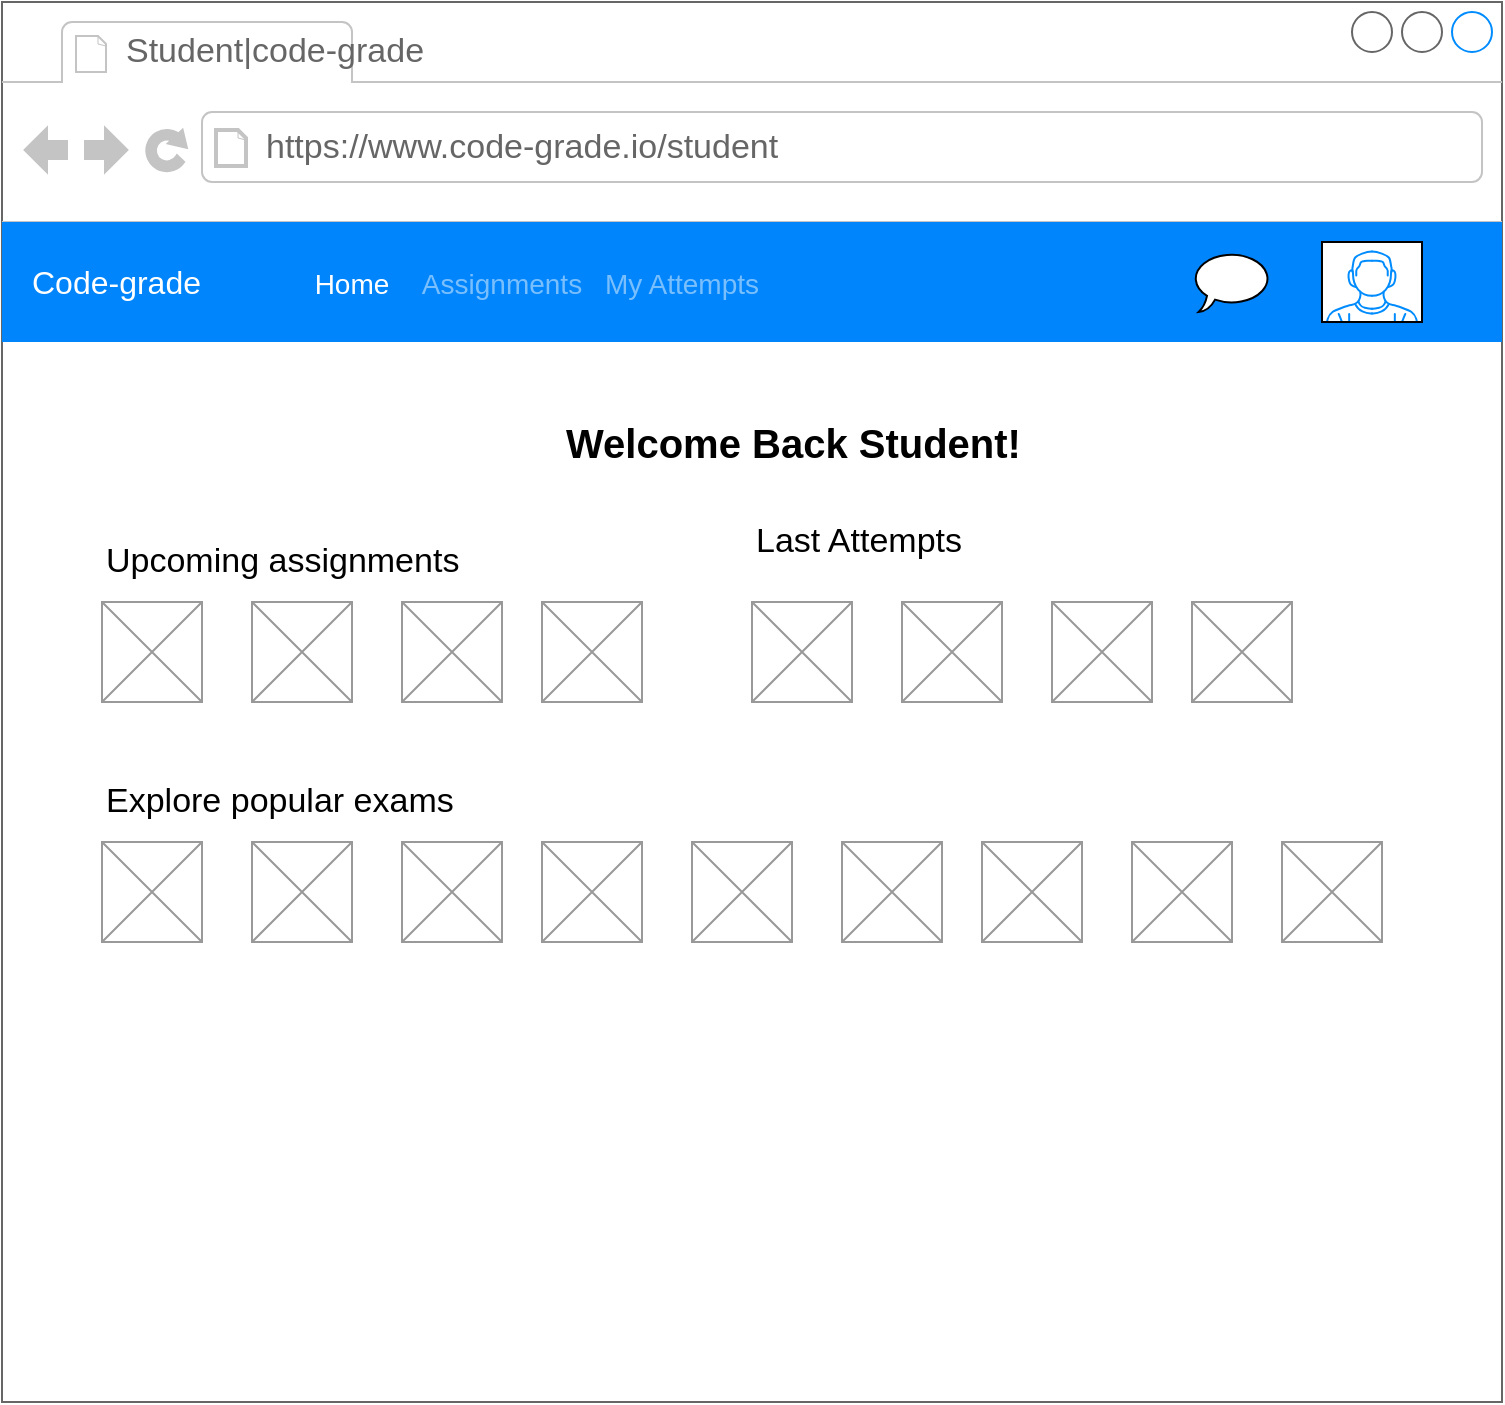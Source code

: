 <mxfile>
    <diagram id="GlcFyjg1fMg7Dqu68EW4" name="Page-1">
        <mxGraphModel dx="929" dy="683" grid="1" gridSize="10" guides="1" tooltips="1" connect="1" arrows="1" fold="1" page="1" pageScale="1" pageWidth="850" pageHeight="1100" math="0" shadow="0">
            <root>
                <mxCell id="0"/>
                <mxCell id="1" parent="0"/>
                <mxCell id="2" value="" style="strokeWidth=1;shadow=0;dashed=0;align=center;html=1;shape=mxgraph.mockup.containers.browserWindow;rSize=0;strokeColor=#666666;strokeColor2=#008cff;strokeColor3=#c4c4c4;mainText=,;recursiveResize=0;" vertex="1" parent="1">
                    <mxGeometry x="50" y="40" width="750" height="700" as="geometry"/>
                </mxCell>
                <mxCell id="3" value="Student|code-grade" style="strokeWidth=1;shadow=0;dashed=0;align=center;html=1;shape=mxgraph.mockup.containers.anchor;fontSize=17;fontColor=#666666;align=left;" vertex="1" parent="2">
                    <mxGeometry x="60" y="12" width="110" height="26" as="geometry"/>
                </mxCell>
                <mxCell id="4" value="https://www.code-grade.io/student" style="strokeWidth=1;shadow=0;dashed=0;align=center;html=1;shape=mxgraph.mockup.containers.anchor;rSize=0;fontSize=17;fontColor=#666666;align=left;" vertex="1" parent="2">
                    <mxGeometry x="130" y="60" width="250" height="26" as="geometry"/>
                </mxCell>
                <mxCell id="20" value="Code-grade" style="html=1;shadow=0;dashed=0;fillColor=#0085FC;strokeColor=none;fontSize=16;fontColor=#ffffff;align=left;spacing=15;" vertex="1" parent="2">
                    <mxGeometry y="110" width="750" height="60" as="geometry"/>
                </mxCell>
                <mxCell id="22" value="Home" style="fillColor=none;strokeColor=none;fontSize=14;align=center;fontColor=#FFFFFF;" vertex="1" parent="20">
                    <mxGeometry width="70" height="40" relative="1" as="geometry">
                        <mxPoint x="140" y="10" as="offset"/>
                    </mxGeometry>
                </mxCell>
                <mxCell id="23" value="Assignments" style="fillColor=none;strokeColor=none;fontSize=14;fontColor=#79BFFD;align=center;spacingRight=0;" vertex="1" parent="20">
                    <mxGeometry width="80" height="40" relative="1" as="geometry">
                        <mxPoint x="210" y="10" as="offset"/>
                    </mxGeometry>
                </mxCell>
                <mxCell id="24" value="My Attempts" style="fillColor=none;strokeColor=none;fontSize=14;fontColor=#79BFFD;align=center;" vertex="1" parent="20">
                    <mxGeometry width="80" height="40" relative="1" as="geometry">
                        <mxPoint x="300" y="10" as="offset"/>
                    </mxGeometry>
                </mxCell>
                <mxCell id="95" value="" style="verticalLabelPosition=bottom;shadow=0;dashed=0;align=center;html=1;verticalAlign=top;strokeWidth=1;shape=mxgraph.mockup.graphics.simpleIcon;strokeColor=#999999;fillColor=#ffffff;fontColor=#FFFFFF;" vertex="1" parent="2">
                    <mxGeometry x="50" y="300" width="50" height="50" as="geometry"/>
                </mxCell>
                <mxCell id="96" value="" style="verticalLabelPosition=bottom;shadow=0;dashed=0;align=center;html=1;verticalAlign=top;strokeWidth=1;shape=mxgraph.mockup.graphics.simpleIcon;strokeColor=#999999;fillColor=#ffffff;fontColor=#FFFFFF;" vertex="1" parent="2">
                    <mxGeometry x="125" y="300" width="50" height="50" as="geometry"/>
                </mxCell>
                <mxCell id="97" value="" style="verticalLabelPosition=bottom;shadow=0;dashed=0;align=center;html=1;verticalAlign=top;strokeWidth=1;shape=mxgraph.mockup.graphics.simpleIcon;strokeColor=#999999;fillColor=#ffffff;fontColor=#FFFFFF;" vertex="1" parent="2">
                    <mxGeometry x="200" y="300" width="50" height="50" as="geometry"/>
                </mxCell>
                <mxCell id="102" value="&lt;font color=&quot;#000000&quot; size=&quot;1&quot;&gt;&lt;b style=&quot;font-size: 20px&quot;&gt;Welcome Back Student!&lt;/b&gt;&lt;/font&gt;" style="text;html=1;strokeColor=none;fillColor=none;align=left;verticalAlign=middle;whiteSpace=wrap;rounded=0;fontColor=#FFFFFF;" vertex="1" parent="2">
                    <mxGeometry x="280" y="210" width="260" height="20" as="geometry"/>
                </mxCell>
                <mxCell id="104" value="&lt;font color=&quot;#000000&quot; style=&quot;font-size: 17px&quot;&gt;Upcoming assignments&lt;/font&gt;" style="text;html=1;strokeColor=none;fillColor=none;align=left;verticalAlign=middle;whiteSpace=wrap;rounded=0;fontColor=#FFFFFF;" vertex="1" parent="2">
                    <mxGeometry x="50" y="270" width="190" height="20" as="geometry"/>
                </mxCell>
                <mxCell id="115" value="" style="verticalLabelPosition=bottom;shadow=0;dashed=0;align=center;html=1;verticalAlign=top;strokeWidth=1;shape=mxgraph.mockup.graphics.simpleIcon;strokeColor=#999999;fillColor=#ffffff;fontColor=#FFFFFF;" vertex="1" parent="2">
                    <mxGeometry x="270" y="300" width="50" height="50" as="geometry"/>
                </mxCell>
                <mxCell id="112" value="&lt;font color=&quot;#000000&quot; style=&quot;font-size: 17px&quot;&gt;Explore popular exams&lt;/font&gt;" style="text;html=1;strokeColor=none;fillColor=none;align=left;verticalAlign=middle;whiteSpace=wrap;rounded=0;fontColor=#FFFFFF;" vertex="1" parent="2">
                    <mxGeometry x="50" y="390" width="190" height="20" as="geometry"/>
                </mxCell>
                <mxCell id="182" value="&lt;h1&gt;Heading&lt;/h1&gt;&lt;p&gt;Lorem ipsum dolor sit amet, consectetur adipisicing elit, sed do eiusmod tempor incididunt ut labore et dolore magna aliqua.&lt;/p&gt;" style="text;html=1;strokeColor=none;fillColor=none;spacing=5;spacingTop=-20;whiteSpace=wrap;overflow=hidden;rounded=0;fontColor=#FFFFFF;" vertex="1" parent="2">
                    <mxGeometry x="260" y="500" width="190" height="120" as="geometry"/>
                </mxCell>
                <mxCell id="27" value="" style="verticalLabelPosition=bottom;shadow=0;dashed=0;align=center;html=1;verticalAlign=top;strokeWidth=1;shape=mxgraph.mockup.containers.userMale;strokeColor2=#008cff;" vertex="1" parent="1">
                    <mxGeometry x="710" y="160" width="50" height="40" as="geometry"/>
                </mxCell>
                <mxCell id="35" value="" style="whiteSpace=wrap;html=1;shape=mxgraph.basic.oval_callout;fontColor=#FFFFFF;fillColor=#FFFFFF;" vertex="1" parent="1">
                    <mxGeometry x="645" y="165" width="40" height="30" as="geometry"/>
                </mxCell>
                <mxCell id="108" value="&lt;font color=&quot;#000000&quot; style=&quot;font-size: 17px&quot;&gt;Last Attempts&lt;/font&gt;" style="text;html=1;strokeColor=none;fillColor=none;align=left;verticalAlign=middle;whiteSpace=wrap;rounded=0;fontColor=#FFFFFF;" vertex="1" parent="1">
                    <mxGeometry x="425" y="300" width="190" height="20" as="geometry"/>
                </mxCell>
                <mxCell id="109" value="" style="verticalLabelPosition=bottom;shadow=0;dashed=0;align=center;html=1;verticalAlign=top;strokeWidth=1;shape=mxgraph.mockup.graphics.simpleIcon;strokeColor=#999999;fillColor=#ffffff;fontColor=#FFFFFF;" vertex="1" parent="1">
                    <mxGeometry x="100" y="460" width="50" height="50" as="geometry"/>
                </mxCell>
                <mxCell id="110" value="" style="verticalLabelPosition=bottom;shadow=0;dashed=0;align=center;html=1;verticalAlign=top;strokeWidth=1;shape=mxgraph.mockup.graphics.simpleIcon;strokeColor=#999999;fillColor=#ffffff;fontColor=#FFFFFF;" vertex="1" parent="1">
                    <mxGeometry x="175" y="460" width="50" height="50" as="geometry"/>
                </mxCell>
                <mxCell id="111" value="" style="verticalLabelPosition=bottom;shadow=0;dashed=0;align=center;html=1;verticalAlign=top;strokeWidth=1;shape=mxgraph.mockup.graphics.simpleIcon;strokeColor=#999999;fillColor=#ffffff;fontColor=#FFFFFF;" vertex="1" parent="1">
                    <mxGeometry x="250" y="460" width="50" height="50" as="geometry"/>
                </mxCell>
                <mxCell id="118" value="" style="verticalLabelPosition=bottom;shadow=0;dashed=0;align=center;html=1;verticalAlign=top;strokeWidth=1;shape=mxgraph.mockup.graphics.simpleIcon;strokeColor=#999999;fillColor=#ffffff;fontColor=#FFFFFF;" vertex="1" parent="1">
                    <mxGeometry x="425" y="340" width="50" height="50" as="geometry"/>
                </mxCell>
                <mxCell id="119" value="" style="verticalLabelPosition=bottom;shadow=0;dashed=0;align=center;html=1;verticalAlign=top;strokeWidth=1;shape=mxgraph.mockup.graphics.simpleIcon;strokeColor=#999999;fillColor=#ffffff;fontColor=#FFFFFF;" vertex="1" parent="1">
                    <mxGeometry x="500" y="340" width="50" height="50" as="geometry"/>
                </mxCell>
                <mxCell id="120" value="" style="verticalLabelPosition=bottom;shadow=0;dashed=0;align=center;html=1;verticalAlign=top;strokeWidth=1;shape=mxgraph.mockup.graphics.simpleIcon;strokeColor=#999999;fillColor=#ffffff;fontColor=#FFFFFF;" vertex="1" parent="1">
                    <mxGeometry x="575" y="340" width="50" height="50" as="geometry"/>
                </mxCell>
                <mxCell id="121" value="" style="verticalLabelPosition=bottom;shadow=0;dashed=0;align=center;html=1;verticalAlign=top;strokeWidth=1;shape=mxgraph.mockup.graphics.simpleIcon;strokeColor=#999999;fillColor=#ffffff;fontColor=#FFFFFF;" vertex="1" parent="1">
                    <mxGeometry x="645" y="340" width="50" height="50" as="geometry"/>
                </mxCell>
                <mxCell id="122" value="" style="verticalLabelPosition=bottom;shadow=0;dashed=0;align=center;html=1;verticalAlign=top;strokeWidth=1;shape=mxgraph.mockup.graphics.simpleIcon;strokeColor=#999999;fillColor=#ffffff;fontColor=#FFFFFF;fontStyle=1" vertex="1" parent="1">
                    <mxGeometry x="320" y="460" width="50" height="50" as="geometry"/>
                </mxCell>
                <mxCell id="123" value="" style="verticalLabelPosition=bottom;shadow=0;dashed=0;align=center;html=1;verticalAlign=top;strokeWidth=1;shape=mxgraph.mockup.graphics.simpleIcon;strokeColor=#999999;fillColor=#ffffff;fontColor=#FFFFFF;fontStyle=1" vertex="1" parent="1">
                    <mxGeometry x="395" y="460" width="50" height="50" as="geometry"/>
                </mxCell>
                <mxCell id="124" value="" style="verticalLabelPosition=bottom;shadow=0;dashed=0;align=center;html=1;verticalAlign=top;strokeWidth=1;shape=mxgraph.mockup.graphics.simpleIcon;strokeColor=#999999;fillColor=#ffffff;fontColor=#FFFFFF;fontStyle=1" vertex="1" parent="1">
                    <mxGeometry x="470" y="460" width="50" height="50" as="geometry"/>
                </mxCell>
                <mxCell id="125" value="" style="verticalLabelPosition=bottom;shadow=0;dashed=0;align=center;html=1;verticalAlign=top;strokeWidth=1;shape=mxgraph.mockup.graphics.simpleIcon;strokeColor=#999999;fillColor=#ffffff;fontColor=#FFFFFF;fontStyle=1" vertex="1" parent="1">
                    <mxGeometry x="540" y="460" width="50" height="50" as="geometry"/>
                </mxCell>
                <mxCell id="126" value="" style="verticalLabelPosition=bottom;shadow=0;dashed=0;align=center;html=1;verticalAlign=top;strokeWidth=1;shape=mxgraph.mockup.graphics.simpleIcon;strokeColor=#999999;fillColor=#ffffff;fontColor=#FFFFFF;fontStyle=1" vertex="1" parent="1">
                    <mxGeometry x="615" y="460" width="50" height="50" as="geometry"/>
                </mxCell>
                <mxCell id="127" value="" style="verticalLabelPosition=bottom;shadow=0;dashed=0;align=center;html=1;verticalAlign=top;strokeWidth=1;shape=mxgraph.mockup.graphics.simpleIcon;strokeColor=#999999;fillColor=#ffffff;fontColor=#FFFFFF;fontStyle=1" vertex="1" parent="1">
                    <mxGeometry x="690" y="460" width="50" height="50" as="geometry"/>
                </mxCell>
            </root>
        </mxGraphModel>
    </diagram>
</mxfile>
